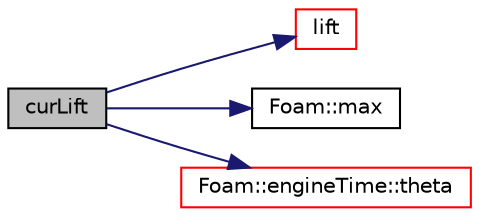digraph "curLift"
{
  bgcolor="transparent";
  edge [fontname="Helvetica",fontsize="10",labelfontname="Helvetica",labelfontsize="10"];
  node [fontname="Helvetica",fontsize="10",shape=record];
  rankdir="LR";
  Node253 [label="curLift",height=0.2,width=0.4,color="black", fillcolor="grey75", style="filled", fontcolor="black"];
  Node253 -> Node254 [color="midnightblue",fontsize="10",style="solid",fontname="Helvetica"];
  Node254 [label="lift",height=0.2,width=0.4,color="red",URL="$a22589.html#a3f2011ba1a4551db1639dcc7f6be1586",tooltip="Return valve lift given crank angle in degrees. "];
  Node253 -> Node310 [color="midnightblue",fontsize="10",style="solid",fontname="Helvetica"];
  Node310 [label="Foam::max",height=0.2,width=0.4,color="black",URL="$a21851.html#ac993e906cf2774ae77e666bc24e81733"];
  Node253 -> Node311 [color="midnightblue",fontsize="10",style="solid",fontname="Helvetica"];
  Node311 [label="Foam::engineTime::theta",height=0.2,width=0.4,color="red",URL="$a22585.html#a28b051b96687a7eee0cd444bc2def93a",tooltip="Return current crank-angle. "];
}
